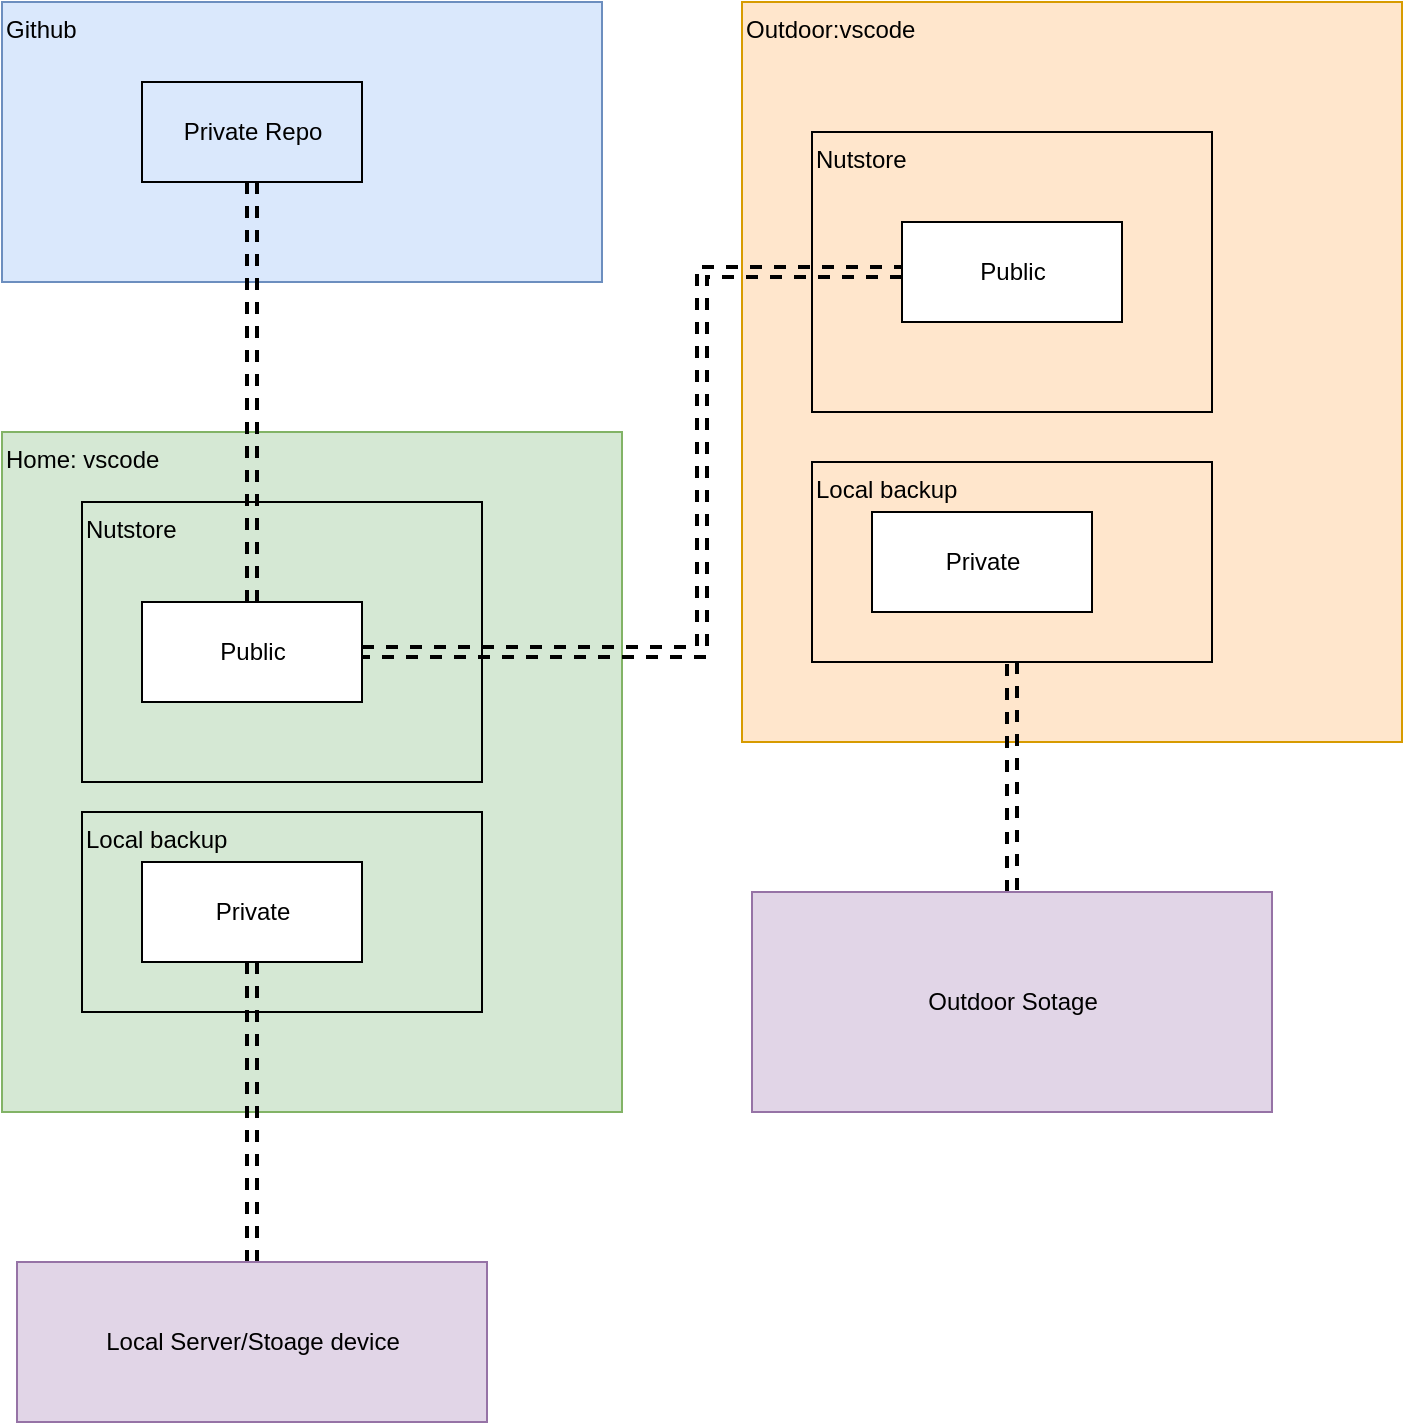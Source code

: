 <mxfile version="12.8.8" type="github">
  <diagram id="Wuma1OdAQkQ659eAzgwF" name="Page-1">
    <mxGraphModel dx="1113" dy="808" grid="1" gridSize="10" guides="1" tooltips="1" connect="1" arrows="1" fold="1" page="1" pageScale="1" pageWidth="827" pageHeight="1169" math="0" shadow="0">
      <root>
        <mxCell id="0" />
        <mxCell id="1" parent="0" />
        <mxCell id="E0IjVI45BpILvnkrQart-1" value="Home: vscode" style="html=1;fillColor=#d5e8d4;strokeColor=#82b366;verticalAlign=top;align=left;" vertex="1" parent="1">
          <mxGeometry x="50" y="245" width="310" height="340" as="geometry" />
        </mxCell>
        <mxCell id="E0IjVI45BpILvnkrQart-9" value="Nutstore" style="html=1;align=left;fillColor=none;verticalAlign=top;" vertex="1" parent="1">
          <mxGeometry x="90" y="280" width="200" height="140" as="geometry" />
        </mxCell>
        <mxCell id="E0IjVI45BpILvnkrQart-20" style="edgeStyle=orthogonalEdgeStyle;shape=link;rounded=0;orthogonalLoop=1;jettySize=auto;html=1;dashed=1;strokeWidth=2;exitX=0.5;exitY=1;exitDx=0;exitDy=0;entryX=0.5;entryY=0;entryDx=0;entryDy=0;" edge="1" parent="1" source="E0IjVI45BpILvnkrQart-4" target="E0IjVI45BpILvnkrQart-19">
          <mxGeometry relative="1" as="geometry">
            <mxPoint x="175" y="610" as="targetPoint" />
          </mxGeometry>
        </mxCell>
        <mxCell id="E0IjVI45BpILvnkrQart-12" value="Local backup" style="html=1;fillColor=none;align=left;verticalAlign=top;" vertex="1" parent="1">
          <mxGeometry x="90" y="435" width="200" height="100" as="geometry" />
        </mxCell>
        <mxCell id="E0IjVI45BpILvnkrQart-2" value="Outdoor:vscode" style="html=1;fillColor=#ffe6cc;strokeColor=#d79b00;verticalAlign=top;align=left;" vertex="1" parent="1">
          <mxGeometry x="420" y="30" width="330" height="370" as="geometry" />
        </mxCell>
        <mxCell id="E0IjVI45BpILvnkrQart-6" style="edgeStyle=orthogonalEdgeStyle;rounded=0;orthogonalLoop=1;jettySize=auto;html=1;entryX=0;entryY=0.5;entryDx=0;entryDy=0;shape=link;dashed=1;strokeWidth=2;" edge="1" parent="1" source="E0IjVI45BpILvnkrQart-3" target="E0IjVI45BpILvnkrQart-5">
          <mxGeometry relative="1" as="geometry">
            <Array as="points">
              <mxPoint x="400" y="355" />
              <mxPoint x="400" y="165" />
            </Array>
          </mxGeometry>
        </mxCell>
        <mxCell id="E0IjVI45BpILvnkrQart-3" value="Public" style="html=1;align=center;" vertex="1" parent="1">
          <mxGeometry x="120" y="330" width="110" height="50" as="geometry" />
        </mxCell>
        <mxCell id="E0IjVI45BpILvnkrQart-4" value="Private" style="html=1;align=center;" vertex="1" parent="1">
          <mxGeometry x="120" y="460" width="110" height="50" as="geometry" />
        </mxCell>
        <mxCell id="E0IjVI45BpILvnkrQart-5" value="Public" style="html=1;align=center;" vertex="1" parent="1">
          <mxGeometry x="500" y="140" width="110" height="50" as="geometry" />
        </mxCell>
        <mxCell id="E0IjVI45BpILvnkrQart-8" value="Github" style="html=1;align=left;fillColor=#dae8fc;strokeColor=#6c8ebf;verticalAlign=top;" vertex="1" parent="1">
          <mxGeometry x="50" y="30" width="300" height="140" as="geometry" />
        </mxCell>
        <mxCell id="E0IjVI45BpILvnkrQart-10" value="Nutstore" style="html=1;align=left;fillColor=none;verticalAlign=top;" vertex="1" parent="1">
          <mxGeometry x="455" y="95" width="200" height="140" as="geometry" />
        </mxCell>
        <mxCell id="E0IjVI45BpILvnkrQart-18" style="edgeStyle=orthogonalEdgeStyle;shape=link;rounded=0;orthogonalLoop=1;jettySize=auto;html=1;dashed=1;strokeWidth=2;" edge="1" parent="1" source="E0IjVI45BpILvnkrQart-13" target="E0IjVI45BpILvnkrQart-17">
          <mxGeometry relative="1" as="geometry" />
        </mxCell>
        <mxCell id="E0IjVI45BpILvnkrQart-13" value="Local backup" style="html=1;fillColor=none;align=left;verticalAlign=top;" vertex="1" parent="1">
          <mxGeometry x="455" y="260" width="200" height="100" as="geometry" />
        </mxCell>
        <mxCell id="E0IjVI45BpILvnkrQart-14" value="Private" style="html=1;align=center;" vertex="1" parent="1">
          <mxGeometry x="485" y="285" width="110" height="50" as="geometry" />
        </mxCell>
        <mxCell id="E0IjVI45BpILvnkrQart-15" value="Private Repo" style="html=1;fillColor=none;align=center;" vertex="1" parent="1">
          <mxGeometry x="120" y="70" width="110" height="50" as="geometry" />
        </mxCell>
        <mxCell id="E0IjVI45BpILvnkrQart-16" style="edgeStyle=orthogonalEdgeStyle;rounded=0;orthogonalLoop=1;jettySize=auto;html=1;entryX=0.5;entryY=1;entryDx=0;entryDy=0;shape=link;dashed=1;strokeWidth=2;exitX=0.5;exitY=0;exitDx=0;exitDy=0;" edge="1" parent="1" source="E0IjVI45BpILvnkrQart-3" target="E0IjVI45BpILvnkrQart-15">
          <mxGeometry relative="1" as="geometry">
            <mxPoint x="140" y="310" as="sourcePoint" />
            <mxPoint x="410" y="120" as="targetPoint" />
            <Array as="points">
              <mxPoint x="175" y="120" />
            </Array>
          </mxGeometry>
        </mxCell>
        <mxCell id="E0IjVI45BpILvnkrQart-17" value="Outdoor Sotage" style="html=1;fillColor=#e1d5e7;align=center;strokeColor=#9673a6;" vertex="1" parent="1">
          <mxGeometry x="425" y="475" width="260" height="110" as="geometry" />
        </mxCell>
        <mxCell id="E0IjVI45BpILvnkrQart-19" value="Local Server/Stoage device" style="html=1;fillColor=#e1d5e7;align=center;strokeColor=#9673a6;" vertex="1" parent="1">
          <mxGeometry x="57.5" y="660" width="235" height="80" as="geometry" />
        </mxCell>
      </root>
    </mxGraphModel>
  </diagram>
</mxfile>
